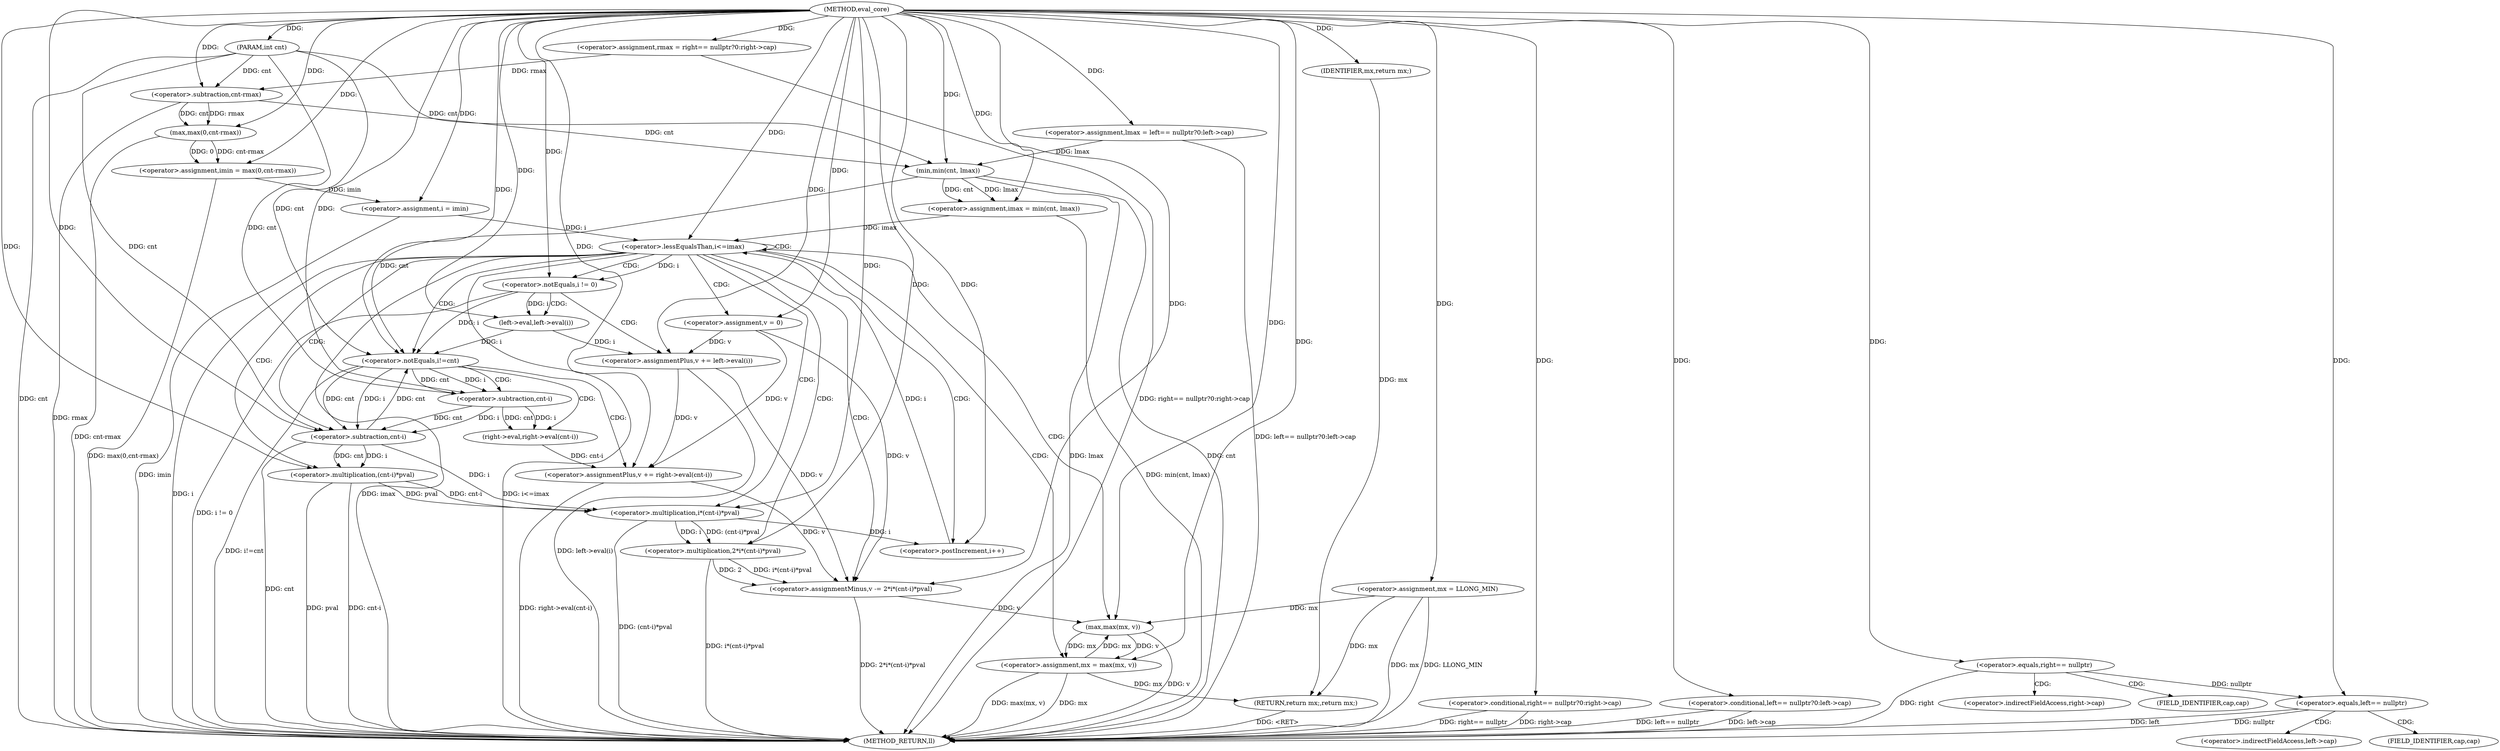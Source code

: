 digraph "eval_core" {  
"1000191" [label = "(METHOD,eval_core)" ]
"1000287" [label = "(METHOD_RETURN,ll)" ]
"1000192" [label = "(PARAM,int cnt)" ]
"1000195" [label = "(<operator>.assignment,mx = LLONG_MIN)" ]
"1000199" [label = "(<operator>.assignment,rmax = right== nullptr?0:right->cap)" ]
"1000210" [label = "(<operator>.assignment,lmax = left== nullptr?0:left->cap)" ]
"1000221" [label = "(<operator>.assignment,imin = max(0,cnt-rmax))" ]
"1000229" [label = "(<operator>.assignment,imax = min(cnt, lmax))" ]
"1000285" [label = "(RETURN,return mx;,return mx;)" ]
"1000236" [label = "(<operator>.assignment,i = imin)" ]
"1000239" [label = "(<operator>.lessEqualsThan,i<=imax)" ]
"1000242" [label = "(<operator>.postIncrement,i++)" ]
"1000286" [label = "(IDENTIFIER,mx,return mx;)" ]
"1000201" [label = "(<operator>.conditional,right== nullptr?0:right->cap)" ]
"1000212" [label = "(<operator>.conditional,left== nullptr?0:left->cap)" ]
"1000223" [label = "(max,max(0,cnt-rmax))" ]
"1000231" [label = "(min,min(cnt, lmax))" ]
"1000246" [label = "(<operator>.assignment,v = 0)" ]
"1000269" [label = "(<operator>.assignmentMinus,v -= 2*i*(cnt-i)*pval)" ]
"1000280" [label = "(<operator>.assignment,mx = max(mx, v))" ]
"1000202" [label = "(<operator>.equals,right== nullptr)" ]
"1000213" [label = "(<operator>.equals,left== nullptr)" ]
"1000225" [label = "(<operator>.subtraction,cnt-rmax)" ]
"1000250" [label = "(<operator>.notEquals,i != 0)" ]
"1000259" [label = "(<operator>.notEquals,i!=cnt)" ]
"1000254" [label = "(<operator>.assignmentPlus,v += left->eval(i))" ]
"1000263" [label = "(<operator>.assignmentPlus,v += right->eval(cnt-i))" ]
"1000271" [label = "(<operator>.multiplication,2*i*(cnt-i)*pval)" ]
"1000282" [label = "(max,max(mx, v))" ]
"1000273" [label = "(<operator>.multiplication,i*(cnt-i)*pval)" ]
"1000256" [label = "(left->eval,left->eval(i))" ]
"1000265" [label = "(right->eval,right->eval(cnt-i))" ]
"1000275" [label = "(<operator>.multiplication,(cnt-i)*pval)" ]
"1000266" [label = "(<operator>.subtraction,cnt-i)" ]
"1000276" [label = "(<operator>.subtraction,cnt-i)" ]
"1000206" [label = "(<operator>.indirectFieldAccess,right->cap)" ]
"1000217" [label = "(<operator>.indirectFieldAccess,left->cap)" ]
"1000208" [label = "(FIELD_IDENTIFIER,cap,cap)" ]
"1000219" [label = "(FIELD_IDENTIFIER,cap,cap)" ]
  "1000285" -> "1000287"  [ label = "DDG: <RET>"] 
  "1000192" -> "1000287"  [ label = "DDG: cnt"] 
  "1000195" -> "1000287"  [ label = "DDG: mx"] 
  "1000202" -> "1000287"  [ label = "DDG: right"] 
  "1000201" -> "1000287"  [ label = "DDG: right== nullptr"] 
  "1000201" -> "1000287"  [ label = "DDG: right->cap"] 
  "1000199" -> "1000287"  [ label = "DDG: right== nullptr?0:right->cap"] 
  "1000213" -> "1000287"  [ label = "DDG: left"] 
  "1000213" -> "1000287"  [ label = "DDG: nullptr"] 
  "1000212" -> "1000287"  [ label = "DDG: left== nullptr"] 
  "1000212" -> "1000287"  [ label = "DDG: left->cap"] 
  "1000210" -> "1000287"  [ label = "DDG: left== nullptr?0:left->cap"] 
  "1000225" -> "1000287"  [ label = "DDG: rmax"] 
  "1000223" -> "1000287"  [ label = "DDG: cnt-rmax"] 
  "1000221" -> "1000287"  [ label = "DDG: max(0,cnt-rmax)"] 
  "1000231" -> "1000287"  [ label = "DDG: cnt"] 
  "1000231" -> "1000287"  [ label = "DDG: lmax"] 
  "1000229" -> "1000287"  [ label = "DDG: min(cnt, lmax)"] 
  "1000236" -> "1000287"  [ label = "DDG: imin"] 
  "1000239" -> "1000287"  [ label = "DDG: i"] 
  "1000239" -> "1000287"  [ label = "DDG: imax"] 
  "1000239" -> "1000287"  [ label = "DDG: i<=imax"] 
  "1000250" -> "1000287"  [ label = "DDG: i != 0"] 
  "1000254" -> "1000287"  [ label = "DDG: left->eval(i)"] 
  "1000259" -> "1000287"  [ label = "DDG: i!=cnt"] 
  "1000263" -> "1000287"  [ label = "DDG: right->eval(cnt-i)"] 
  "1000276" -> "1000287"  [ label = "DDG: cnt"] 
  "1000275" -> "1000287"  [ label = "DDG: cnt-i"] 
  "1000273" -> "1000287"  [ label = "DDG: (cnt-i)*pval"] 
  "1000271" -> "1000287"  [ label = "DDG: i*(cnt-i)*pval"] 
  "1000269" -> "1000287"  [ label = "DDG: 2*i*(cnt-i)*pval"] 
  "1000280" -> "1000287"  [ label = "DDG: mx"] 
  "1000282" -> "1000287"  [ label = "DDG: v"] 
  "1000280" -> "1000287"  [ label = "DDG: max(mx, v)"] 
  "1000275" -> "1000287"  [ label = "DDG: pval"] 
  "1000195" -> "1000287"  [ label = "DDG: LLONG_MIN"] 
  "1000191" -> "1000192"  [ label = "DDG: "] 
  "1000191" -> "1000195"  [ label = "DDG: "] 
  "1000191" -> "1000199"  [ label = "DDG: "] 
  "1000191" -> "1000210"  [ label = "DDG: "] 
  "1000223" -> "1000221"  [ label = "DDG: cnt-rmax"] 
  "1000223" -> "1000221"  [ label = "DDG: 0"] 
  "1000231" -> "1000229"  [ label = "DDG: lmax"] 
  "1000231" -> "1000229"  [ label = "DDG: cnt"] 
  "1000286" -> "1000285"  [ label = "DDG: mx"] 
  "1000195" -> "1000285"  [ label = "DDG: mx"] 
  "1000280" -> "1000285"  [ label = "DDG: mx"] 
  "1000191" -> "1000221"  [ label = "DDG: "] 
  "1000191" -> "1000229"  [ label = "DDG: "] 
  "1000221" -> "1000236"  [ label = "DDG: imin"] 
  "1000191" -> "1000236"  [ label = "DDG: "] 
  "1000191" -> "1000286"  [ label = "DDG: "] 
  "1000191" -> "1000201"  [ label = "DDG: "] 
  "1000191" -> "1000212"  [ label = "DDG: "] 
  "1000191" -> "1000223"  [ label = "DDG: "] 
  "1000225" -> "1000223"  [ label = "DDG: cnt"] 
  "1000225" -> "1000223"  [ label = "DDG: rmax"] 
  "1000225" -> "1000231"  [ label = "DDG: cnt"] 
  "1000192" -> "1000231"  [ label = "DDG: cnt"] 
  "1000191" -> "1000231"  [ label = "DDG: "] 
  "1000210" -> "1000231"  [ label = "DDG: lmax"] 
  "1000236" -> "1000239"  [ label = "DDG: i"] 
  "1000242" -> "1000239"  [ label = "DDG: i"] 
  "1000191" -> "1000239"  [ label = "DDG: "] 
  "1000229" -> "1000239"  [ label = "DDG: imax"] 
  "1000273" -> "1000242"  [ label = "DDG: i"] 
  "1000191" -> "1000242"  [ label = "DDG: "] 
  "1000191" -> "1000246"  [ label = "DDG: "] 
  "1000271" -> "1000269"  [ label = "DDG: i*(cnt-i)*pval"] 
  "1000271" -> "1000269"  [ label = "DDG: 2"] 
  "1000282" -> "1000280"  [ label = "DDG: mx"] 
  "1000282" -> "1000280"  [ label = "DDG: v"] 
  "1000191" -> "1000202"  [ label = "DDG: "] 
  "1000191" -> "1000213"  [ label = "DDG: "] 
  "1000202" -> "1000213"  [ label = "DDG: nullptr"] 
  "1000192" -> "1000225"  [ label = "DDG: cnt"] 
  "1000191" -> "1000225"  [ label = "DDG: "] 
  "1000199" -> "1000225"  [ label = "DDG: rmax"] 
  "1000246" -> "1000269"  [ label = "DDG: v"] 
  "1000254" -> "1000269"  [ label = "DDG: v"] 
  "1000263" -> "1000269"  [ label = "DDG: v"] 
  "1000191" -> "1000269"  [ label = "DDG: "] 
  "1000191" -> "1000280"  [ label = "DDG: "] 
  "1000239" -> "1000250"  [ label = "DDG: i"] 
  "1000191" -> "1000250"  [ label = "DDG: "] 
  "1000256" -> "1000254"  [ label = "DDG: i"] 
  "1000250" -> "1000259"  [ label = "DDG: i"] 
  "1000256" -> "1000259"  [ label = "DDG: i"] 
  "1000191" -> "1000259"  [ label = "DDG: "] 
  "1000231" -> "1000259"  [ label = "DDG: cnt"] 
  "1000276" -> "1000259"  [ label = "DDG: cnt"] 
  "1000192" -> "1000259"  [ label = "DDG: cnt"] 
  "1000265" -> "1000263"  [ label = "DDG: cnt-i"] 
  "1000191" -> "1000271"  [ label = "DDG: "] 
  "1000273" -> "1000271"  [ label = "DDG: i"] 
  "1000273" -> "1000271"  [ label = "DDG: (cnt-i)*pval"] 
  "1000195" -> "1000282"  [ label = "DDG: mx"] 
  "1000280" -> "1000282"  [ label = "DDG: mx"] 
  "1000191" -> "1000282"  [ label = "DDG: "] 
  "1000269" -> "1000282"  [ label = "DDG: v"] 
  "1000246" -> "1000254"  [ label = "DDG: v"] 
  "1000191" -> "1000254"  [ label = "DDG: "] 
  "1000246" -> "1000263"  [ label = "DDG: v"] 
  "1000254" -> "1000263"  [ label = "DDG: v"] 
  "1000191" -> "1000263"  [ label = "DDG: "] 
  "1000276" -> "1000273"  [ label = "DDG: i"] 
  "1000191" -> "1000273"  [ label = "DDG: "] 
  "1000275" -> "1000273"  [ label = "DDG: cnt-i"] 
  "1000275" -> "1000273"  [ label = "DDG: pval"] 
  "1000250" -> "1000256"  [ label = "DDG: i"] 
  "1000191" -> "1000256"  [ label = "DDG: "] 
  "1000266" -> "1000265"  [ label = "DDG: cnt"] 
  "1000266" -> "1000265"  [ label = "DDG: i"] 
  "1000276" -> "1000275"  [ label = "DDG: i"] 
  "1000276" -> "1000275"  [ label = "DDG: cnt"] 
  "1000191" -> "1000275"  [ label = "DDG: "] 
  "1000259" -> "1000266"  [ label = "DDG: cnt"] 
  "1000192" -> "1000266"  [ label = "DDG: cnt"] 
  "1000191" -> "1000266"  [ label = "DDG: "] 
  "1000259" -> "1000266"  [ label = "DDG: i"] 
  "1000259" -> "1000276"  [ label = "DDG: cnt"] 
  "1000266" -> "1000276"  [ label = "DDG: cnt"] 
  "1000192" -> "1000276"  [ label = "DDG: cnt"] 
  "1000191" -> "1000276"  [ label = "DDG: "] 
  "1000259" -> "1000276"  [ label = "DDG: i"] 
  "1000266" -> "1000276"  [ label = "DDG: i"] 
  "1000239" -> "1000239"  [ label = "CDG: "] 
  "1000239" -> "1000246"  [ label = "CDG: "] 
  "1000239" -> "1000276"  [ label = "CDG: "] 
  "1000239" -> "1000259"  [ label = "CDG: "] 
  "1000239" -> "1000282"  [ label = "CDG: "] 
  "1000239" -> "1000269"  [ label = "CDG: "] 
  "1000239" -> "1000271"  [ label = "CDG: "] 
  "1000239" -> "1000242"  [ label = "CDG: "] 
  "1000239" -> "1000280"  [ label = "CDG: "] 
  "1000239" -> "1000250"  [ label = "CDG: "] 
  "1000239" -> "1000273"  [ label = "CDG: "] 
  "1000239" -> "1000275"  [ label = "CDG: "] 
  "1000202" -> "1000208"  [ label = "CDG: "] 
  "1000202" -> "1000206"  [ label = "CDG: "] 
  "1000213" -> "1000219"  [ label = "CDG: "] 
  "1000213" -> "1000217"  [ label = "CDG: "] 
  "1000250" -> "1000254"  [ label = "CDG: "] 
  "1000250" -> "1000256"  [ label = "CDG: "] 
  "1000259" -> "1000265"  [ label = "CDG: "] 
  "1000259" -> "1000263"  [ label = "CDG: "] 
  "1000259" -> "1000266"  [ label = "CDG: "] 
}
